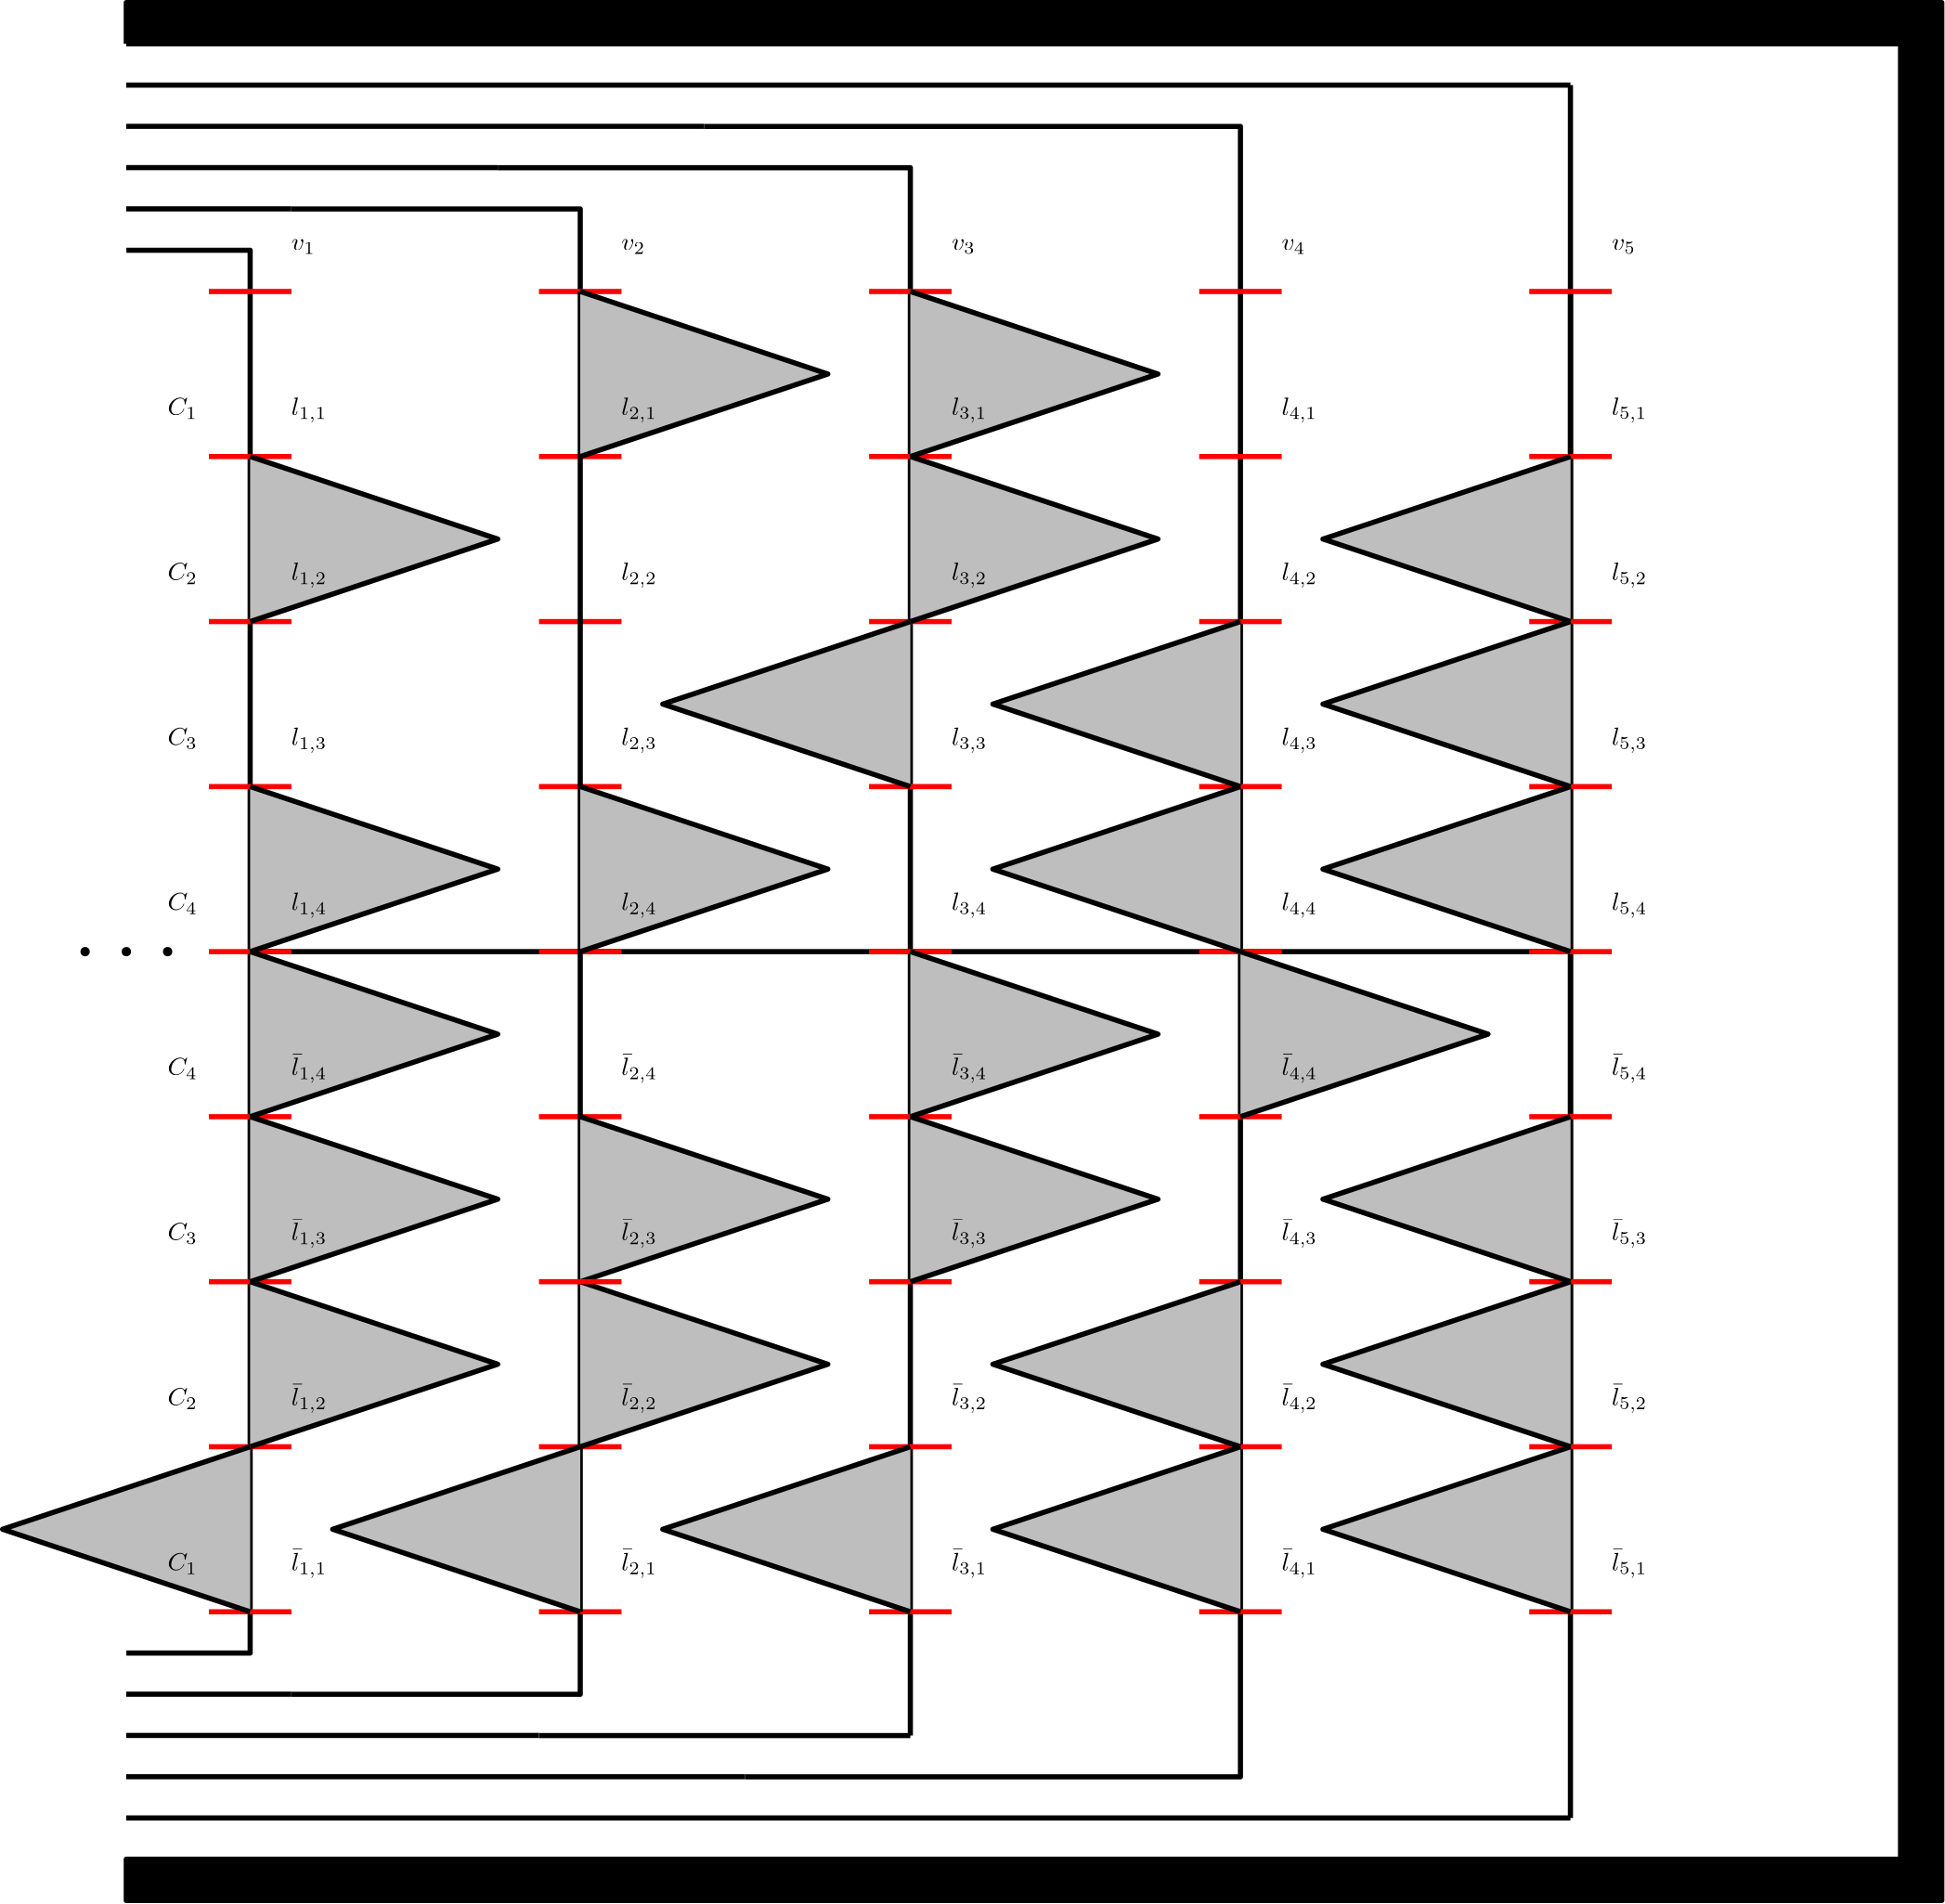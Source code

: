 <?xml version="1.0"?>
<!DOCTYPE ipe SYSTEM "ipe.dtd">
<ipe version="70005" creator="Ipe 7.1.1">
<info created="D:20140910202334" modified="D:20140914170248"/>
<ipestyle name="basic">
<symbol name="arrow/arc(spx)">
<path stroke="sym-stroke" fill="sym-stroke" pen="sym-pen">
0 0 m
-1 0.333 l
-1 -0.333 l
h
</path>
</symbol>
<symbol name="arrow/farc(spx)">
<path stroke="sym-stroke" fill="white" pen="sym-pen">
0 0 m
-1 0.333 l
-1 -0.333 l
h
</path>
</symbol>
<symbol name="mark/circle(sx)" transformations="translations">
<path fill="sym-stroke">
0.6 0 0 0.6 0 0 e
0.4 0 0 0.4 0 0 e
</path>
</symbol>
<symbol name="mark/disk(sx)" transformations="translations">
<path fill="sym-stroke">
0.6 0 0 0.6 0 0 e
</path>
</symbol>
<symbol name="mark/fdisk(sfx)" transformations="translations">
<group>
<path fill="sym-fill">
0.5 0 0 0.5 0 0 e
</path>
<path fill="sym-stroke" fillrule="eofill">
0.6 0 0 0.6 0 0 e
0.4 0 0 0.4 0 0 e
</path>
</group>
</symbol>
<symbol name="mark/box(sx)" transformations="translations">
<path fill="sym-stroke" fillrule="eofill">
-0.6 -0.6 m
0.6 -0.6 l
0.6 0.6 l
-0.6 0.6 l
h
-0.4 -0.4 m
0.4 -0.4 l
0.4 0.4 l
-0.4 0.4 l
h
</path>
</symbol>
<symbol name="mark/square(sx)" transformations="translations">
<path fill="sym-stroke">
-0.6 -0.6 m
0.6 -0.6 l
0.6 0.6 l
-0.6 0.6 l
h
</path>
</symbol>
<symbol name="mark/fsquare(sfx)" transformations="translations">
<group>
<path fill="sym-fill">
-0.5 -0.5 m
0.5 -0.5 l
0.5 0.5 l
-0.5 0.5 l
h
</path>
<path fill="sym-stroke" fillrule="eofill">
-0.6 -0.6 m
0.6 -0.6 l
0.6 0.6 l
-0.6 0.6 l
h
-0.4 -0.4 m
0.4 -0.4 l
0.4 0.4 l
-0.4 0.4 l
h
</path>
</group>
</symbol>
<symbol name="mark/cross(sx)" transformations="translations">
<group>
<path fill="sym-stroke">
-0.43 -0.57 m
0.57 0.43 l
0.43 0.57 l
-0.57 -0.43 l
h
</path>
<path fill="sym-stroke">
-0.43 0.57 m
0.57 -0.43 l
0.43 -0.57 l
-0.57 0.43 l
h
</path>
</group>
</symbol>
<symbol name="arrow/fnormal(spx)">
<path stroke="sym-stroke" fill="white" pen="sym-pen">
0 0 m
-1 0.333 l
-1 -0.333 l
h
</path>
</symbol>
<symbol name="arrow/pointed(spx)">
<path stroke="sym-stroke" fill="sym-stroke" pen="sym-pen">
0 0 m
-1 0.333 l
-0.8 0 l
-1 -0.333 l
h
</path>
</symbol>
<symbol name="arrow/fpointed(spx)">
<path stroke="sym-stroke" fill="white" pen="sym-pen">
0 0 m
-1 0.333 l
-0.8 0 l
-1 -0.333 l
h
</path>
</symbol>
<symbol name="arrow/linear(spx)">
<path stroke="sym-stroke" pen="sym-pen">
-1 0.333 m
0 0 l
-1 -0.333 l
</path>
</symbol>
<symbol name="arrow/fdouble(spx)">
<path stroke="sym-stroke" fill="white" pen="sym-pen">
0 0 m
-1 0.333 l
-1 -0.333 l
h
-1 0 m
-2 0.333 l
-2 -0.333 l
h
</path>
</symbol>
<symbol name="arrow/double(spx)">
<path stroke="sym-stroke" fill="sym-stroke" pen="sym-pen">
0 0 m
-1 0.333 l
-1 -0.333 l
h
-1 0 m
-2 0.333 l
-2 -0.333 l
h
</path>
</symbol>
<pen name="heavier" value="0.8"/>
<pen name="fat" value="1.2"/>
<pen name="ultrafat" value="2"/>
<symbolsize name="large" value="5"/>
<symbolsize name="small" value="2"/>
<symbolsize name="tiny" value="1.1"/>
<arrowsize name="large" value="10"/>
<arrowsize name="small" value="5"/>
<arrowsize name="tiny" value="3"/>
<color name="red" value="1 0 0"/>
<color name="green" value="0 1 0"/>
<color name="blue" value="0 0 1"/>
<color name="yellow" value="1 1 0"/>
<color name="orange" value="1 0.647 0"/>
<color name="gold" value="1 0.843 0"/>
<color name="purple" value="0.627 0.125 0.941"/>
<color name="gray" value="0.745"/>
<color name="brown" value="0.647 0.165 0.165"/>
<color name="navy" value="0 0 0.502"/>
<color name="pink" value="1 0.753 0.796"/>
<color name="seagreen" value="0.18 0.545 0.341"/>
<color name="turquoise" value="0.251 0.878 0.816"/>
<color name="violet" value="0.933 0.51 0.933"/>
<color name="darkblue" value="0 0 0.545"/>
<color name="darkcyan" value="0 0.545 0.545"/>
<color name="darkgray" value="0.663"/>
<color name="darkgreen" value="0 0.392 0"/>
<color name="darkmagenta" value="0.545 0 0.545"/>
<color name="darkorange" value="1 0.549 0"/>
<color name="darkred" value="0.545 0 0"/>
<color name="lightblue" value="0.678 0.847 0.902"/>
<color name="lightcyan" value="0.878 1 1"/>
<color name="lightgray" value="0.827"/>
<color name="lightgreen" value="0.565 0.933 0.565"/>
<color name="lightyellow" value="1 1 0.878"/>
<dashstyle name="dashed" value="[4] 0"/>
<dashstyle name="dotted" value="[1 3] 0"/>
<dashstyle name="dash dotted" value="[4 2 1 2] 0"/>
<dashstyle name="dash dot dotted" value="[4 2 1 2 1 2] 0"/>
<textsize name="large" value="\large"/>
<textsize name="small" value="\small"/>
<textsize name="tiny" value="\tiny"/>
<textsize name="Large" value="\Large"/>
<textsize name="LARGE" value="\LARGE"/>
<textsize name="huge" value="\huge"/>
<textsize name="Huge" value="\Huge"/>
<textsize name="footnote" value="\footnotesize"/>
<textstyle name="center" begin="\begin{center}" end="\end{center}"/>
<textstyle name="itemize" begin="\begin{itemize}" end="\end{itemize}"/>
<textstyle name="item" begin="\begin{itemize}\item{}" end="\end{itemize}"/>
<gridsize name="4 pts" value="4"/>
<gridsize name="8 pts (~3 mm)" value="8"/>
<gridsize name="16 pts (~6 mm)" value="16"/>
<gridsize name="32 pts (~12 mm)" value="32"/>
<gridsize name="10 pts (~3.5 mm)" value="10"/>
<gridsize name="20 pts (~7 mm)" value="20"/>
<gridsize name="14 pts (~5 mm)" value="14"/>
<gridsize name="28 pts (~10 mm)" value="28"/>
<gridsize name="56 pts (~20 mm)" value="56"/>
<anglesize name="90 deg" value="90"/>
<anglesize name="60 deg" value="60"/>
<anglesize name="45 deg" value="45"/>
<anglesize name="30 deg" value="30"/>
<anglesize name="22.5 deg" value="22.5"/>
<tiling name="falling" angle="-60" step="4" width="1"/>
<tiling name="rising" angle="30" step="4" width="1"/>
</ipestyle>
<ipestyle name="bigpaper">
<layout paper="10000 6000" origin="0 0" frame="10000 6000"/>
<titlestyle pos="10 10" size="LARGE" color="title"  valign="baseline"/>
</ipestyle>
<page>
<layer name="alpha"/>
<view layers="alpha" active="alpha"/>
<path layer="alpha" matrix="1 0 0 1 4784.04 3199.96" stroke="black" pen="ultrafat">
64 768 m
64 256 l
64 256 l
</path>
<path matrix="1 0 0 1 5040.04 3199.96" stroke="black" pen="ultrafat">
64 768 m
64 256 l
64 256 l
</path>
<path matrix="1 0 0 1 5168.04 3199.96" stroke="black" pen="ultrafat">
64 768 m
64 256 l
64 256 l
</path>
<path matrix="1 0 0 1 4784.04 3199.96" stroke="black" pen="ultrafat">
64 512 m
576 512 l
</path>
<path matrix="1 0 0 1 4784.04 3199.96" stroke="black" pen="ultrafat">
64 768 m
64 784 l
16 784 l
</path>
<path matrix="1 0 0 1 4784.04 3199.96" stroke="black" pen="ultrafat">
192 768 m
192 800 l
80 800 l
</path>
<path matrix="1 0 0 1 4784.04 3199.96" stroke="black" pen="ultrafat">
320 768 m
320 816 l
160 816 l
</path>
<path matrix="1 0 0 1 4784.04 3199.96" stroke="black" pen="ultrafat">
448 768 m
448 832 l
240 832 l
</path>
<path matrix="1 0 0 1 4784.04 3199.96" stroke="black" pen="ultrafat">
64 256 m
64 240 l
16 240 l
</path>
<path matrix="1 0 0 1 4784.04 3199.96" stroke="black" pen="ultrafat">
192 256 m
192 224 l
80 224 l
</path>
<path matrix="1 0 0 1 4784.04 3199.96" stroke="black" pen="ultrafat">
320 256 m
320 208 l
</path>
<path matrix="1 0 0 1 4784.04 3199.96" stroke="black" pen="ultrafat">
320 208 m
176 208 l
</path>
<path matrix="1 0 0 1 4784.04 3199.96" stroke="black" pen="ultrafat">
448 256 m
448 192 l
256 192 l
</path>
<path matrix="1 0 0 1 4784.04 3199.96" stroke="red" pen="ultrafat">
48 768 m
80 768 l
</path>
<path matrix="1 0 0 1 4784.04 3199.96" stroke="red" pen="ultrafat">
48 704 m
80 704 l
</path>
<path matrix="1 0 0 1 4784.04 3199.96" stroke="red" pen="ultrafat">
48 640 m
80 640 l
</path>
<path matrix="1 0 0 1 4784.04 3199.96" stroke="red" pen="ultrafat">
48 576 m
80 576 l
</path>
<path matrix="1 0 0 1 4784.04 3199.96" stroke="red" pen="ultrafat">
48 512 m
80 512 l
</path>
<path matrix="1 0 0 1 4784.04 3199.96" stroke="red" pen="ultrafat">
48 448 m
80 448 l
</path>
<path matrix="1 0 0 1 4784.04 3199.96" stroke="red" pen="ultrafat">
48 384 m
80 384 l
</path>
<path matrix="1 0 0 1 4784.04 3199.96" stroke="red" pen="ultrafat">
48 320 m
80 320 l
</path>
<path matrix="1 0 0 1 4784.04 3199.96" stroke="red" pen="ultrafat">
48 256 m
80 256 l
</path>
<path matrix="1 0 0 1 4784.04 3199.96" stroke="red" pen="ultrafat">
176 768 m
208 768 l
</path>
<path matrix="1 0 0 1 4784.04 3199.96" stroke="red" pen="ultrafat">
176 704 m
208 704 l
</path>
<path matrix="1 0 0 1 4784.04 3199.96" stroke="red" pen="ultrafat">
176 640 m
208 640 l
</path>
<path matrix="1 0 0 1 4784.04 3199.96" stroke="red" pen="ultrafat">
176 576 m
208 576 l
</path>
<path matrix="1 0 0 1 4784.04 3199.96" stroke="red" pen="ultrafat">
176 512 m
208 512 l
</path>
<path matrix="1 0 0 1 4784.04 3199.96" stroke="red" pen="ultrafat">
176 448 m
208 448 l
</path>
<path matrix="1 0 0 1 4784.04 3199.96" stroke="red" pen="ultrafat">
176 320 m
208 320 l
</path>
<path matrix="1 0 0 1 4784.04 3199.96" stroke="red" pen="ultrafat">
176 256 m
208 256 l
</path>
<path matrix="1 0 0 1 4784.04 3199.96" stroke="red" pen="ultrafat">
304 768 m
336 768 l
</path>
<path matrix="1 0 0 1 4784.04 3199.96" stroke="red" pen="ultrafat">
304 704 m
336 704 l
</path>
<path matrix="1 0 0 1 4784.04 3199.96" stroke="red" pen="ultrafat">
304 640 m
336 640 l
</path>
<path matrix="1 0 0 1 4784.04 3199.96" stroke="red" pen="ultrafat">
304 576 m
336 576 l
</path>
<path matrix="1 0 0 1 4784.04 3199.96" stroke="red" pen="ultrafat">
304 512 m
336 512 l
</path>
<path matrix="1 0 0 1 4784.04 3199.96" stroke="red" pen="ultrafat">
304 448 m
336 448 l
</path>
<path matrix="1 0 0 1 4784.04 3199.96" stroke="red" pen="ultrafat">
304 384 m
336 384 l
</path>
<path matrix="1 0 0 1 4784.04 3199.96" stroke="red" pen="ultrafat">
304 320 m
336 320 l
</path>
<path matrix="1 0 0 1 4784.04 3199.96" stroke="red" pen="ultrafat">
304 256 m
336 256 l
</path>
<path matrix="1 0 0 1 4784.04 3199.96" stroke="red" pen="ultrafat">
432 256 m
464 256 l
</path>
<path matrix="1 0 0 1 4784.04 3199.96" stroke="red" pen="ultrafat">
432 320 m
464 320 l
</path>
<path matrix="1 0 0 1 4784.04 3199.96" stroke="red" pen="ultrafat">
432 384 m
464 384 l
</path>
<path matrix="1 0 0 1 4784.04 3199.96" stroke="red" pen="ultrafat">
432 448 m
464 448 l
</path>
<path matrix="1 0 0 1 4784.04 3199.96" stroke="red" pen="ultrafat">
432 512 m
464 512 l
</path>
<path matrix="1 0 0 1 4784.04 3199.96" stroke="red" pen="ultrafat">
432 576 m
464 576 l
</path>
<path matrix="1 0 0 1 4784.04 3199.96" stroke="red" pen="ultrafat">
432 640 m
464 640 l
</path>
<path matrix="1 0 0 1 4784.04 3199.96" stroke="red" pen="ultrafat">
432 704 m
464 704 l
</path>
<path matrix="1 0 0 1 4784.04 3199.96" stroke="red" pen="ultrafat">
432 768 m
464 768 l
</path>
<use matrix="1 0 0 1 4784.04 3199.96" name="mark/disk(sx)" pos="32 512" size="normal" stroke="black"/>
<use matrix="1 0 0 1 4784.04 3199.96" name="mark/disk(sx)" pos="16 512" size="normal" stroke="black"/>
<use matrix="1 0 0 1 4784.04 3199.96" name="mark/disk(sx)" pos="0 512" size="normal" stroke="black"/>
<path matrix="1 0 0 1 4784.04 3199.96" stroke="black" pen="ultrafat">
192 768 m
192 256 l
192 256 l
</path>
<path matrix="-1 0 0 -1 5296.04 4543.96" stroke="black" fill="gray" pen="ultrafat">
64 768 m
160 736 l
64 704 l
</path>
<path matrix="-1 0 0 -1 5296.04 4479.96" stroke="black" fill="gray" pen="ultrafat">
64 768 m
160 736 l
64 704 l
</path>
<path matrix="1 0 0 1 5168.04 2943.96" stroke="black" fill="gray" pen="ultrafat">
64 768 m
160 736 l
64 704 l
</path>
<path matrix="-1 0 0 -1 5296.04 4287.96" stroke="black" fill="gray" pen="ultrafat">
64 768 m
160 736 l
64 704 l
</path>
<path matrix="-1 0 0 -1 5296.04 4223.96" stroke="black" fill="gray" pen="ultrafat">
64 768 m
160 736 l
64 704 l
</path>
<path matrix="-1 0 0 -1 5168.04 4223.96" stroke="black" fill="gray" pen="ultrafat">
64 768 m
160 736 l
64 704 l
</path>
<path matrix="1 0 0 1 5040.04 2879.96" stroke="black" fill="gray" pen="ultrafat">
64 768 m
160 736 l
64 704 l
</path>
<path matrix="1 0 0 1 5040.04 2943.96" stroke="black" fill="gray" pen="ultrafat">
64 768 m
160 736 l
64 704 l
</path>
<path matrix="-1 0 0 -1 5168.04 4543.96" stroke="black" fill="gray" pen="ultrafat">
64 768 m
160 736 l
64 704 l
</path>
<path matrix="1 0 0 1 5040.04 3135.96" stroke="black" fill="gray" pen="ultrafat">
64 768 m
160 736 l
64 704 l
</path>
<path matrix="1 0 0 1 5040.04 3199.96" stroke="black" fill="gray" pen="ultrafat">
64 768 m
160 736 l
64 704 l
</path>
<path matrix="1 0 0 1 4912.04 3199.96" stroke="black" fill="gray" pen="ultrafat">
64 768 m
160 736 l
64 704 l
</path>
<path matrix="1 0 0 1 4912.04 3007.96" stroke="black" fill="gray" pen="ultrafat">
64 768 m
160 736 l
64 704 l
</path>
<path matrix="1 0 0 1 4912.04 2879.96" stroke="black" fill="gray" pen="ultrafat">
64 768 m
160 736 l
64 704 l
</path>
<path matrix="1 0 0 1 4912.04 2815.96" stroke="black" fill="gray" pen="ultrafat">
64 768 m
160 736 l
64 704 l
</path>
<path matrix="-1 0 0 -1 5040.04 4223.96" stroke="black" fill="gray" pen="ultrafat">
64 768 m
160 736 l
64 704 l
</path>
<path matrix="-1 0 0 -1 4912.04 4223.96" stroke="black" fill="gray" pen="ultrafat">
64 768 m
160 736 l
64 704 l
</path>
<path matrix="1 0 0 1 4784.04 2815.96" stroke="black" fill="gray" pen="ultrafat">
64 768 m
160 736 l
64 704 l
</path>
<path matrix="1 0 0 1 4784.04 2879.96" stroke="black" fill="gray" pen="ultrafat">
64 768 m
160 736 l
64 704 l
</path>
<path matrix="1 0 0 1 4784.04 2943.96" stroke="black" fill="gray" pen="ultrafat">
64 768 m
160 736 l
64 704 l
</path>
<path matrix="1 0 0 1 4784.04 3007.96" stroke="black" fill="gray" pen="ultrafat">
64 768 m
160 736 l
64 704 l
</path>
<path matrix="1 0 0 1 4784.04 3135.96" stroke="black" fill="gray" pen="ultrafat">
64 768 m
160 736 l
64 704 l
</path>
<path matrix="1 0 0 1 4784.04 3135.96" stroke="red" pen="ultrafat">
176 448 m
208 448 l
</path>
<path matrix="1 0 0 1 3632 1344" stroke="black" pen="ultrafat">
1728 2704 m
1728 2032 l
</path>
<path matrix="1 0 0 1 3632 1344" stroke="black" pen="ultrafat">
1232 2656 m
1168 2656 l
</path>
<path matrix="1 0 0 1 3632 1344" stroke="black" pen="ultrafat">
1312 2672 m
1168 2672 l
</path>
<path matrix="1 0 0 1 3632 1344" stroke="black" pen="ultrafat">
1392 2688 m
1168 2688 l
</path>
<path matrix="1 0 0 1 3632 1344" stroke="black" pen="ultrafat">
1728 2704 m
1168 2704 l
</path>
<path matrix="1 0 0 1 3632 1344" stroke="black" pen="ultrafat">
1232 2080 m
1168 2080 l
</path>
<path matrix="1 0 0 1 3632 1344" stroke="black" pen="ultrafat">
1328 2064 m
1168 2064 l
</path>
<path matrix="1 0 0 1 3632 1344" stroke="black" pen="ultrafat">
1408 2048 m
1168 2048 l
</path>
<path matrix="1 0 0 1 3632 1344" stroke="black" pen="ultrafat">
1728 2032 m
1168 2032 l
</path>
<path matrix="1 0 0 1 5296.04 3199.96" stroke="black" pen="ultrafat">
64 768 m
64 256 l
64 256 l
</path>
<path matrix="1 0 0 1 4912.04 3199.96" stroke="red" pen="ultrafat">
432 256 m
464 256 l
</path>
<path matrix="1 0 0 1 4912.04 3199.96" stroke="red" pen="ultrafat">
432 320 m
464 320 l
</path>
<path matrix="1 0 0 1 4912.04 3199.96" stroke="red" pen="ultrafat">
432 384 m
464 384 l
</path>
<path matrix="1 0 0 1 4912.04 3199.96" stroke="red" pen="ultrafat">
432 448 m
464 448 l
</path>
<path matrix="1 0 0 1 4912.04 3199.96" stroke="red" pen="ultrafat">
432 512 m
464 512 l
</path>
<path matrix="1 0 0 1 4912.04 3199.96" stroke="red" pen="ultrafat">
432 576 m
464 576 l
</path>
<path matrix="1 0 0 1 4912.04 3199.96" stroke="red" pen="ultrafat">
432 640 m
464 640 l
</path>
<path matrix="1 0 0 1 4912.04 3199.96" stroke="red" pen="ultrafat">
432 704 m
464 704 l
</path>
<path matrix="1 0 0 1 4912.04 3199.96" stroke="red" pen="ultrafat">
432 768 m
464 768 l
</path>
<path matrix="-1 0 0 -1 5424.04 4607.96" stroke="black" fill="gray" pen="ultrafat">
64 768 m
160 736 l
64 704 l
</path>
<path matrix="-1 0 0 -1 5424.04 4543.96" stroke="black" fill="gray" pen="ultrafat">
64 768 m
160 736 l
64 704 l
</path>
<path matrix="-1 0 0 -1 5424.04 4479.96" stroke="black" fill="gray" pen="ultrafat">
64 768 m
160 736 l
64 704 l
</path>
<path matrix="-1 0 0 -1 5424.04 4351.96" stroke="black" fill="gray" pen="ultrafat">
64 768 m
160 736 l
64 704 l
</path>
<path matrix="-1 0 0 -1 5424.04 4287.96" stroke="black" fill="gray" pen="ultrafat">
64 768 m
160 736 l
64 704 l
</path>
<path matrix="-1 0 0 -1 5424.04 4223.96" stroke="black" fill="gray" pen="ultrafat">
64 768 m
160 736 l
64 704 l
</path>
<path matrix="1 0 0 1 3632 1344" stroke="black" fill="black" pen="ultrafat">
1168 2720 m
1168 2736 l
1872 2736 l
1872 2000 l
1168 2000 l
1168 2016 l
1856 2016 l
1856 2720 l
1168 2720 l
</path>
<text matrix="1 0 0 1 3632 1344" transformations="translations" pos="1232 2640" stroke="black" type="label" width="9.298" height="4.294" depth="1.49" valign="baseline">$v_1$</text>
<text matrix="1 0 0 1 3632 1344" transformations="translations" pos="1360 2640" stroke="black" type="label" width="9.298" height="4.294" depth="1.49" valign="baseline">$v_2$</text>
<text matrix="1 0 0 1 3632 1344" transformations="translations" pos="1488 2640" stroke="black" type="label" width="9.298" height="4.294" depth="1.49" valign="baseline">$v_3$</text>
<text matrix="1 0 0 1 3632 1344" transformations="translations" pos="1616 2640" stroke="black" type="label" width="9.298" height="4.294" depth="1.49" valign="baseline">$v_4$</text>
<text matrix="1 0 0 1 3632 1344" transformations="translations" pos="1744 2640" stroke="black" type="label" width="9.298" height="4.294" depth="1.49" valign="baseline">$v_5$</text>
<text matrix="1 0 0 1 3632 1344" transformations="translations" pos="1232 2576" stroke="black" type="label" width="13.779" height="6.919" depth="2.85" valign="baseline">$l_{1,1}$</text>
<text matrix="1 0 0 1 3632 1344" transformations="translations" pos="1360 2576" stroke="black" type="label" width="13.779" height="6.919" depth="2.85" valign="baseline">$l_{2,1}$</text>
<text matrix="1 0 0 1 3632 1344" transformations="translations" pos="1488 2576" stroke="black" type="label" width="13.779" height="6.919" depth="2.85" valign="baseline">$l_{3,1}$</text>
<text matrix="1 0 0 1 3632 1344" transformations="translations" pos="1616 2576" stroke="black" type="label" width="13.779" height="6.919" depth="2.85" valign="baseline">$l_{4,1}$</text>
<text matrix="1 0 0 1 3632 1344" transformations="translations" pos="1744 2576" stroke="black" type="label" width="13.779" height="6.919" depth="2.85" valign="baseline">$l_{5,1}$</text>
<text matrix="1 0 0 1 3632 1344" transformations="translations" pos="1232 2512" stroke="black" type="label" width="13.779" height="6.919" depth="2.85" valign="baseline">$l_{1,2}$</text>
<text matrix="1 0 0 1 3632 1344" transformations="translations" pos="1360 2512" stroke="black" type="label" width="13.779" height="6.919" depth="2.85" valign="baseline">$l_{2,2}$</text>
<text matrix="1 0 0 1 3632 1344" transformations="translations" pos="1488 2512" stroke="black" type="label" width="13.779" height="6.919" depth="2.85" valign="baseline">$l_{3,2}$</text>
<text matrix="1 0 0 1 3632 1344" transformations="translations" pos="1616 2512" stroke="black" type="label" width="13.779" height="6.919" depth="2.85" valign="baseline">$l_{4,2}$</text>
<text matrix="1 0 0 1 3632 1344" transformations="translations" pos="1744 2512" stroke="black" type="label" width="13.779" height="6.919" depth="2.85" valign="baseline">$l_{5,2}$</text>
<text matrix="1 0 0 1 3632 1344" transformations="translations" pos="1232 2448" stroke="black" type="label" width="13.779" height="6.919" depth="2.85" valign="baseline">$l_{1,3}$</text>
<text matrix="1 0 0 1 3632 1344" transformations="translations" pos="1360 2448" stroke="black" type="label" width="13.779" height="6.919" depth="2.85" valign="baseline">$l_{2,3}$</text>
<text matrix="1 0 0 1 3632 1344" transformations="translations" pos="1488 2448" stroke="black" type="label" width="13.779" height="6.919" depth="2.85" valign="baseline">$l_{3,3}$</text>
<text matrix="1 0 0 1 3632 1344" transformations="translations" pos="1616 2448" stroke="black" type="label" width="13.779" height="6.919" depth="2.85" valign="baseline">$l_{4,3}$</text>
<text matrix="1 0 0 1 3632 1344" transformations="translations" pos="1744 2448" stroke="black" type="label" width="13.779" height="6.919" depth="2.85" valign="baseline">$l_{5,3}$</text>
<text matrix="1 0 0 1 3632 1344" transformations="translations" pos="1232 2384" stroke="black" type="label" width="13.779" height="6.919" depth="2.85" valign="baseline">$l_{1,4}$</text>
<text matrix="1 0 0 1 3632 1344" transformations="translations" pos="1360 2384" stroke="black" type="label" width="13.779" height="6.919" depth="2.85" valign="baseline">$l_{2,4}$</text>
<text matrix="1 0 0 1 3632 1344" transformations="translations" pos="1488 2384" stroke="black" type="label" width="13.779" height="6.919" depth="2.85" valign="baseline">$l_{3,4}$</text>
<text matrix="1 0 0 1 3632 1344" transformations="translations" pos="1616 2384" stroke="black" type="label" width="13.779" height="6.919" depth="2.85" valign="baseline">$l_{4,4}$</text>
<text matrix="1 0 0 1 3632 1344" transformations="translations" pos="1744 2384" stroke="black" type="label" width="13.779" height="6.919" depth="2.85" valign="baseline">$l_{5,4}$</text>
<text matrix="1 0 0 1 3632 1344" transformations="translations" pos="1232 2320" stroke="black" type="label" width="13.779" height="8.286" depth="2.85" valign="baseline">$\bar{l}_{1,4}$</text>
<text matrix="1 0 0 1 3632 1344" transformations="translations" pos="1360 2320" stroke="black" type="label" width="13.779" height="8.286" depth="2.85" valign="baseline">$\bar{l}_{2,4}$</text>
<text matrix="1 0 0 1 3632 1344" transformations="translations" pos="1488 2320" stroke="black" type="label" width="13.779" height="8.286" depth="2.85" valign="baseline">$\bar{l}_{3,4}$</text>
<text matrix="1 0 0 1 3632 1344" transformations="translations" pos="1616 2320" stroke="black" type="label" width="13.779" height="8.286" depth="2.85" valign="baseline">$\bar{l}_{4,4}$</text>
<text matrix="1 0 0 1 3632 1344" transformations="translations" pos="1744 2320" stroke="black" type="label" width="13.779" height="8.286" depth="2.85" valign="baseline">$\bar{l}_{5,4}$</text>
<text matrix="1 0 0 1 3632 1344" transformations="translations" pos="1232 2256" stroke="black" type="label" width="13.779" height="8.286" depth="2.85" valign="baseline">$\bar{l}_{1,3}$</text>
<text matrix="1 0 0 1 3632 1344" transformations="translations" pos="1360 2256" stroke="black" type="label" width="13.779" height="8.286" depth="2.85" valign="baseline">$\bar{l}_{2,3}$</text>
<text matrix="1 0 0 1 3632 1344" transformations="translations" pos="1488 2256" stroke="black" type="label" width="13.779" height="8.286" depth="2.85" valign="baseline">$\bar{l}_{3,3}$</text>
<text matrix="1 0 0 1 3632 1344" transformations="translations" pos="1616 2256" stroke="black" type="label" width="13.779" height="8.286" depth="2.85" valign="baseline">$\bar{l}_{4,3}$</text>
<text matrix="1 0 0 1 3632 1344" transformations="translations" pos="1744 2256" stroke="black" type="label" width="13.779" height="8.286" depth="2.85" valign="baseline">$\bar{l}_{5,3}$</text>
<text matrix="1 0 0 1 3632 1344" transformations="translations" pos="1232 2192" stroke="black" type="label" width="13.779" height="8.286" depth="2.85" valign="baseline">$\bar{l}_{1,2}$</text>
<text matrix="1 0 0 1 3632 1344" transformations="translations" pos="1360 2192" stroke="black" type="label" width="13.779" height="8.286" depth="2.85" valign="baseline">$\bar{l}_{2,2}$</text>
<text matrix="1 0 0 1 3632 1344" transformations="translations" pos="1488 2192" stroke="black" type="label" width="13.779" height="8.286" depth="2.85" valign="baseline">$\bar{l}_{3,2}$</text>
<text matrix="1 0 0 1 3632 1344" transformations="translations" pos="1616 2192" stroke="black" type="label" width="13.779" height="8.286" depth="2.85" valign="baseline">$\bar{l}_{4,2}$</text>
<text matrix="1 0 0 1 3632 1344" transformations="translations" pos="1744 2192" stroke="black" type="label" width="13.779" height="8.286" depth="2.85" valign="baseline">$\bar{l}_{5,2}$</text>
<text matrix="1 0 0 1 3632 1344" transformations="translations" pos="1232 2128" stroke="black" type="label" width="13.779" height="8.286" depth="2.85" valign="baseline">$\bar{l}_{1,1}$</text>
<text matrix="1 0 0 1 3632 1344" transformations="translations" pos="1360 2128" stroke="black" type="label" width="13.779" height="8.286" depth="2.85" valign="baseline">$\bar{l}_{2,1}$</text>
<text matrix="1 0 0 1 3632 1344" transformations="translations" pos="1488 2128" stroke="black" type="label" width="13.779" height="8.286" depth="2.85" valign="baseline">$\bar{l}_{3,1}$</text>
<text matrix="1 0 0 1 3632 1344" transformations="translations" pos="1616 2128" stroke="black" type="label" width="13.779" height="8.286" depth="2.85" valign="baseline">$\bar{l}_{4,1}$</text>
<text matrix="1 0 0 1 3632 1344" transformations="translations" pos="1744 2128" stroke="black" type="label" width="13.779" height="8.286" depth="2.85" valign="baseline">$\bar{l}_{5,1}$</text>
<text matrix="1 0 0 1 3632 1344" transformations="translations" pos="1184 2576" stroke="black" type="label" width="11.59" height="6.812" depth="1.49" valign="baseline">$C_1$</text>
<text matrix="1 0 0 1 3632 1344" transformations="translations" pos="1184 2512" stroke="black" type="label" width="11.59" height="6.812" depth="1.49" valign="baseline">$C_2$</text>
<text matrix="1 0 0 1 3632 1344" transformations="translations" pos="1184 2448" stroke="black" type="label" width="11.59" height="6.812" depth="1.49" valign="baseline">$C_3$</text>
<text matrix="1 0 0 1 3632 1344" transformations="translations" pos="1184 2384" stroke="black" type="label" width="11.59" height="6.812" depth="1.49" valign="baseline">$C_4$</text>
<text matrix="1 0 0 1 3632 1344" transformations="translations" pos="1184 2320" stroke="black" type="label" width="11.59" height="6.812" depth="1.49" valign="baseline">$C_4$</text>
<text matrix="1 0 0 1 3632 1344" transformations="translations" pos="1184 2256" stroke="black" type="label" width="11.59" height="6.812" depth="1.49" valign="baseline">$C_3$</text>
<text matrix="1 0 0 1 3632 1344" transformations="translations" pos="1184 2192" stroke="black" type="label" width="11.59" height="6.812" depth="1.49" valign="baseline">$C_2$</text>
<text matrix="1 0 0 1 3632 1344" transformations="translations" pos="1184 2128" stroke="black" type="label" width="11.59" height="6.812" depth="1.49" valign="baseline">$C_1$</text>
</page>
</ipe>
